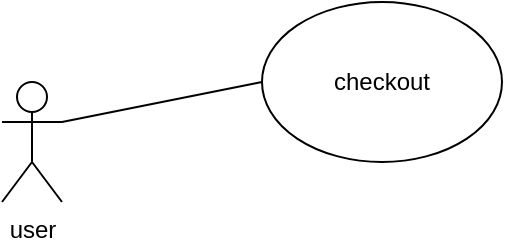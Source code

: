 <mxfile>
    <diagram name="Page-1" id="XR3ghIMzxu3SvxIW-afq">
        <mxGraphModel dx="763" dy="627" grid="1" gridSize="10" guides="1" tooltips="1" connect="1" arrows="1" fold="1" page="1" pageScale="1" pageWidth="1100" pageHeight="850" math="0" shadow="0">
            <root>
                <mxCell id="0"/>
                <mxCell id="1" parent="0"/>
                <mxCell id="NhONW-SQkNeBopmzhqSA-3" style="rounded=0;orthogonalLoop=1;jettySize=auto;html=1;exitX=1;exitY=0.333;exitDx=0;exitDy=0;exitPerimeter=0;entryX=0;entryY=0.5;entryDx=0;entryDy=0;endArrow=none;endFill=0;" parent="1" source="NhONW-SQkNeBopmzhqSA-1" target="NhONW-SQkNeBopmzhqSA-2" edge="1">
                    <mxGeometry relative="1" as="geometry"/>
                </mxCell>
                <mxCell id="NhONW-SQkNeBopmzhqSA-1" value="user" style="shape=umlActor;verticalLabelPosition=bottom;verticalAlign=top;html=1;outlineConnect=0;" parent="1" vertex="1">
                    <mxGeometry x="425" y="415" width="30" height="60" as="geometry"/>
                </mxCell>
                <mxCell id="NhONW-SQkNeBopmzhqSA-2" value="checkout" style="ellipse;whiteSpace=wrap;html=1;" parent="1" vertex="1">
                    <mxGeometry x="555" y="375" width="120" height="80" as="geometry"/>
                </mxCell>
            </root>
        </mxGraphModel>
    </diagram>
</mxfile>